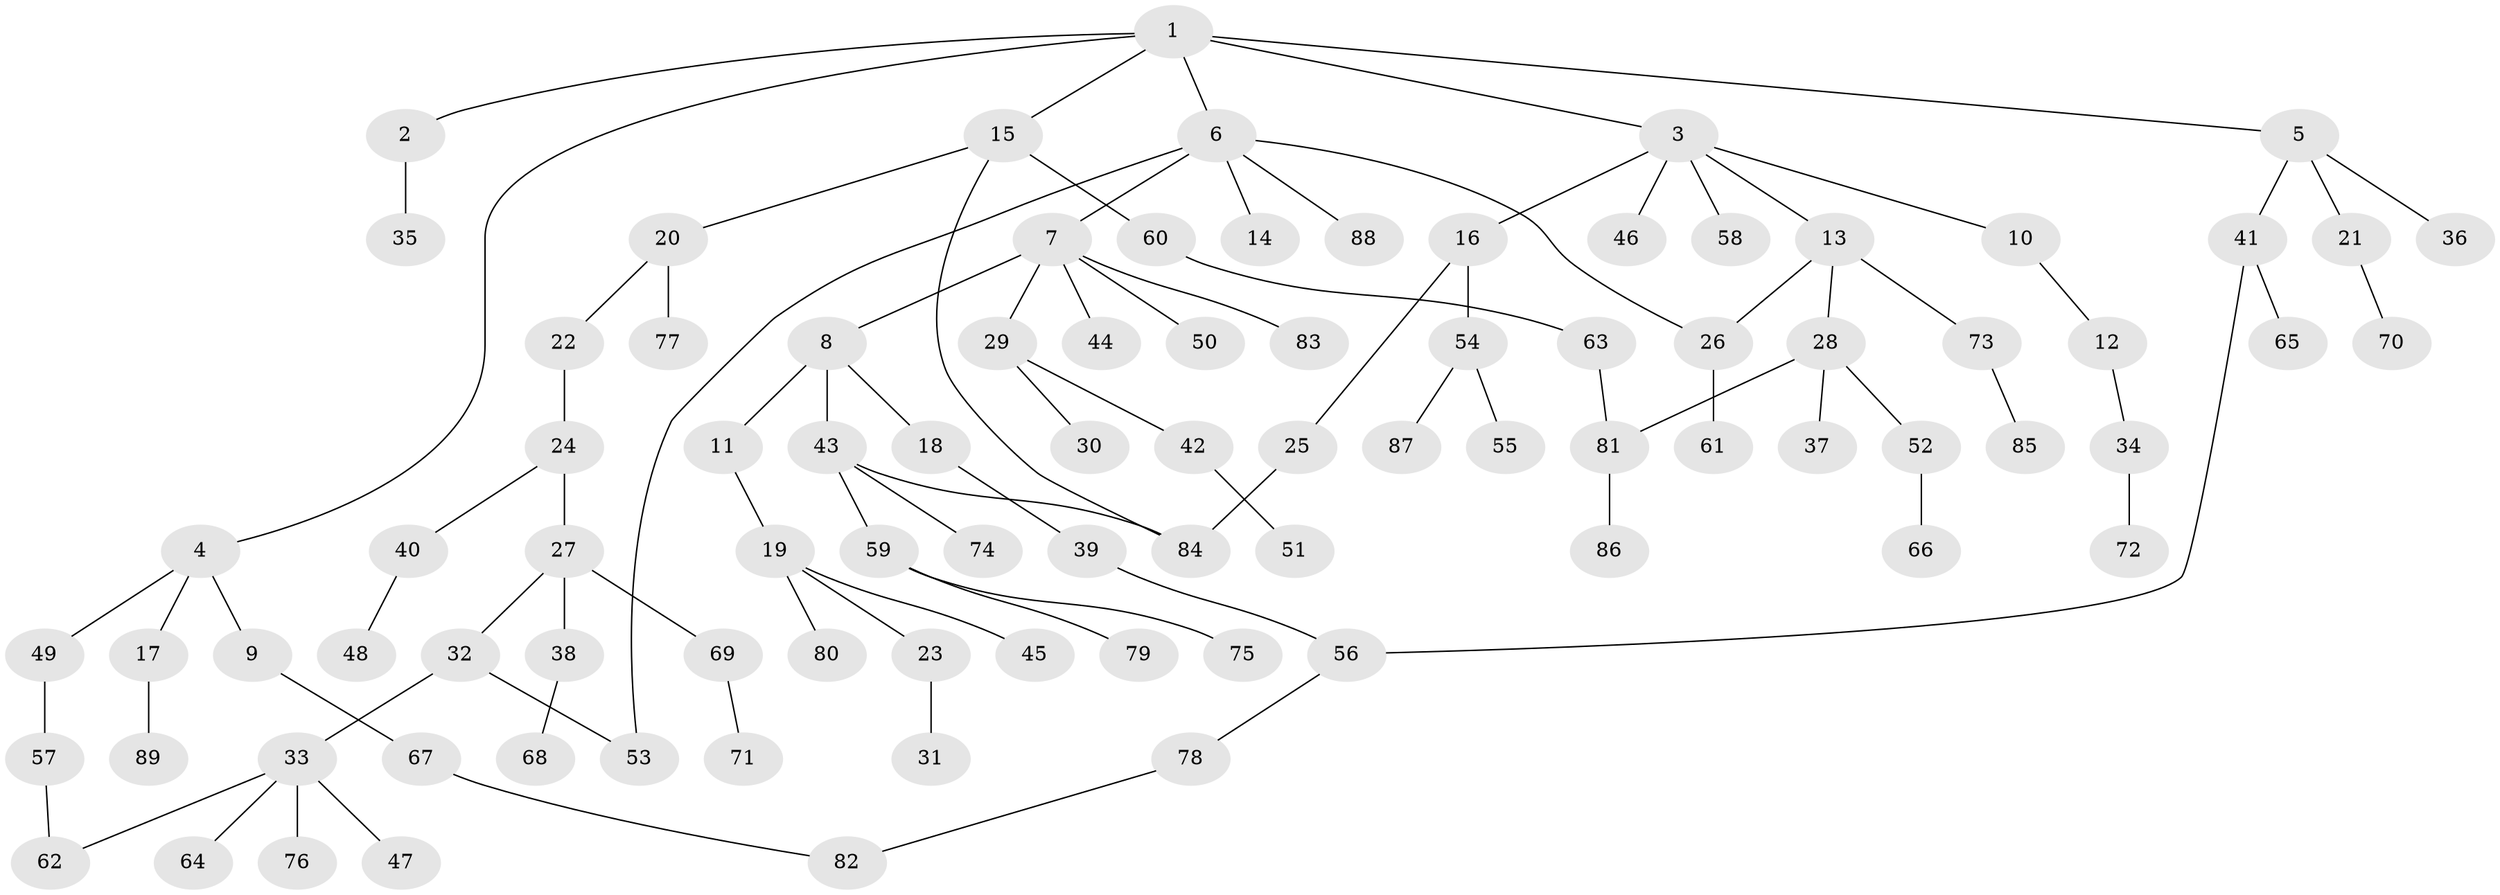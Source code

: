// Generated by graph-tools (version 1.1) at 2025/49/03/09/25 03:49:15]
// undirected, 89 vertices, 96 edges
graph export_dot {
graph [start="1"]
  node [color=gray90,style=filled];
  1;
  2;
  3;
  4;
  5;
  6;
  7;
  8;
  9;
  10;
  11;
  12;
  13;
  14;
  15;
  16;
  17;
  18;
  19;
  20;
  21;
  22;
  23;
  24;
  25;
  26;
  27;
  28;
  29;
  30;
  31;
  32;
  33;
  34;
  35;
  36;
  37;
  38;
  39;
  40;
  41;
  42;
  43;
  44;
  45;
  46;
  47;
  48;
  49;
  50;
  51;
  52;
  53;
  54;
  55;
  56;
  57;
  58;
  59;
  60;
  61;
  62;
  63;
  64;
  65;
  66;
  67;
  68;
  69;
  70;
  71;
  72;
  73;
  74;
  75;
  76;
  77;
  78;
  79;
  80;
  81;
  82;
  83;
  84;
  85;
  86;
  87;
  88;
  89;
  1 -- 2;
  1 -- 3;
  1 -- 4;
  1 -- 5;
  1 -- 6;
  1 -- 15;
  2 -- 35;
  3 -- 10;
  3 -- 13;
  3 -- 16;
  3 -- 46;
  3 -- 58;
  4 -- 9;
  4 -- 17;
  4 -- 49;
  5 -- 21;
  5 -- 36;
  5 -- 41;
  6 -- 7;
  6 -- 14;
  6 -- 26;
  6 -- 88;
  6 -- 53;
  7 -- 8;
  7 -- 29;
  7 -- 44;
  7 -- 50;
  7 -- 83;
  8 -- 11;
  8 -- 18;
  8 -- 43;
  9 -- 67;
  10 -- 12;
  11 -- 19;
  12 -- 34;
  13 -- 28;
  13 -- 73;
  13 -- 26;
  15 -- 20;
  15 -- 60;
  15 -- 84;
  16 -- 25;
  16 -- 54;
  17 -- 89;
  18 -- 39;
  19 -- 23;
  19 -- 45;
  19 -- 80;
  20 -- 22;
  20 -- 77;
  21 -- 70;
  22 -- 24;
  23 -- 31;
  24 -- 27;
  24 -- 40;
  25 -- 84;
  26 -- 61;
  27 -- 32;
  27 -- 38;
  27 -- 69;
  28 -- 37;
  28 -- 52;
  28 -- 81;
  29 -- 30;
  29 -- 42;
  32 -- 33;
  32 -- 53;
  33 -- 47;
  33 -- 64;
  33 -- 76;
  33 -- 62;
  34 -- 72;
  38 -- 68;
  39 -- 56;
  40 -- 48;
  41 -- 65;
  41 -- 56;
  42 -- 51;
  43 -- 59;
  43 -- 74;
  43 -- 84;
  49 -- 57;
  52 -- 66;
  54 -- 55;
  54 -- 87;
  56 -- 78;
  57 -- 62;
  59 -- 75;
  59 -- 79;
  60 -- 63;
  63 -- 81;
  67 -- 82;
  69 -- 71;
  73 -- 85;
  78 -- 82;
  81 -- 86;
}
